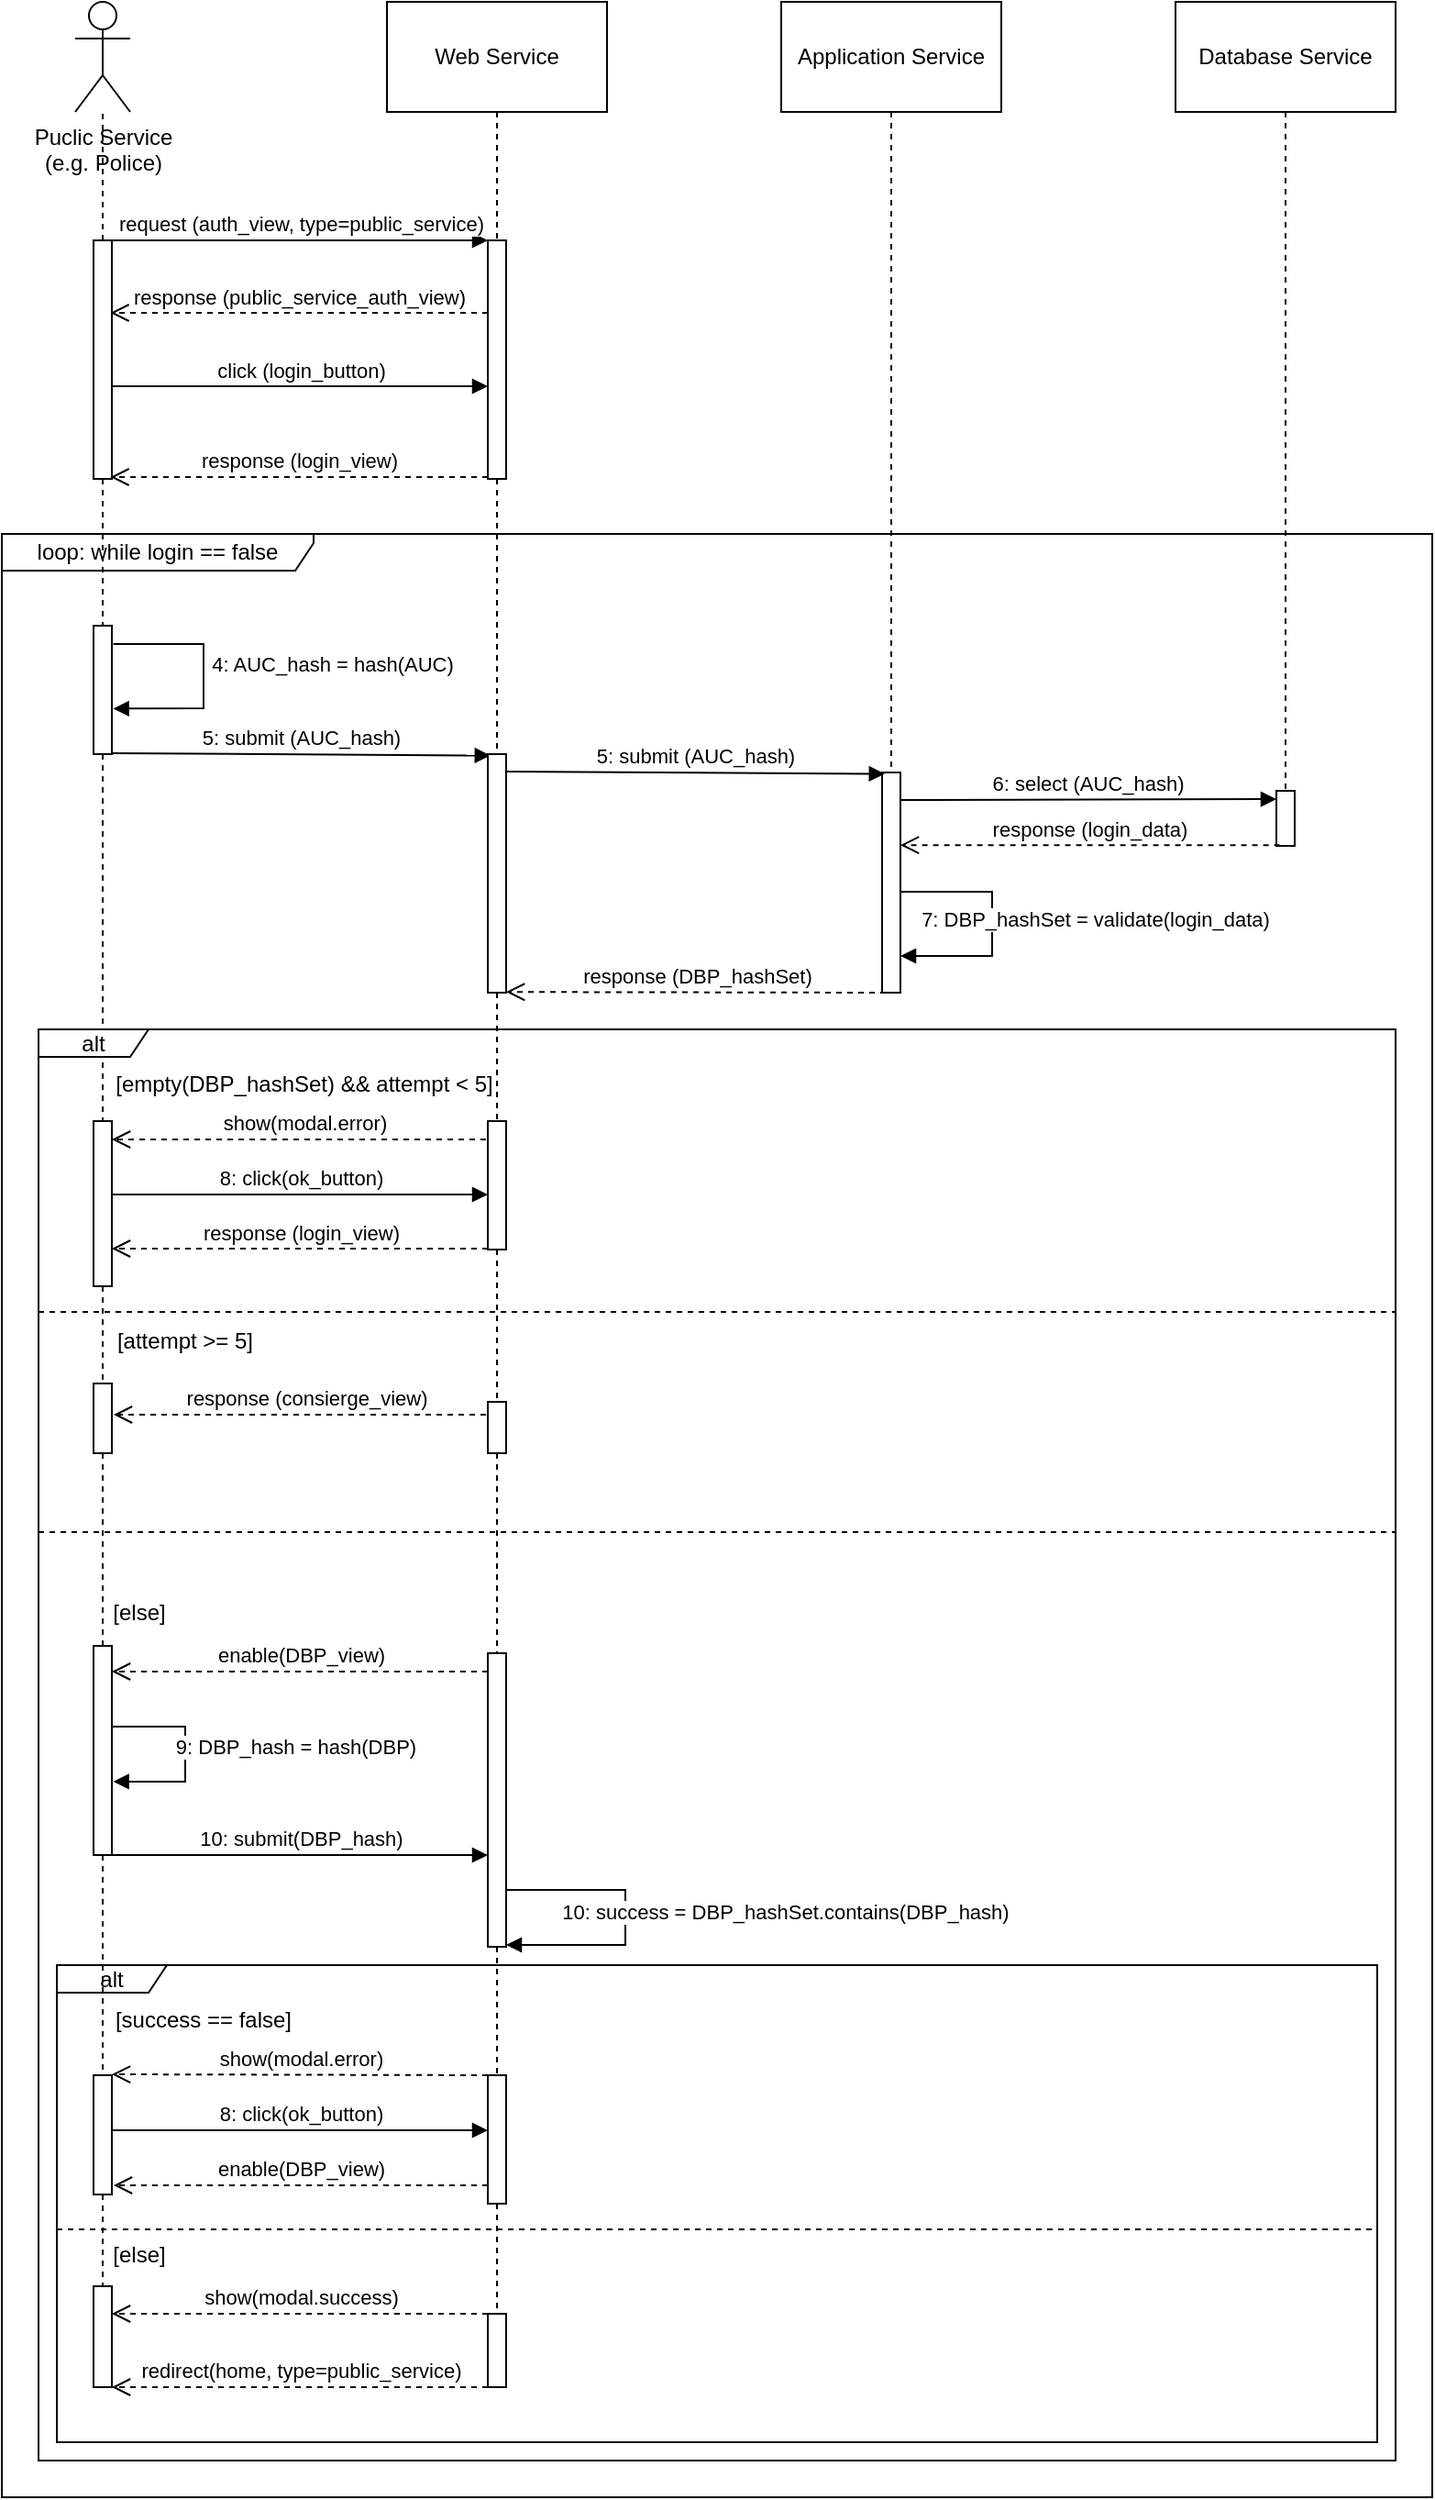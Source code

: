 <mxfile version="12.2.2" type="device" pages="1"><diagram id="0l35fYvt2VLwY3G6QWSN" name="Page-1"><mxGraphModel dx="1024" dy="627" grid="1" gridSize="10" guides="1" tooltips="1" connect="1" arrows="1" fold="1" page="1" pageScale="1" pageWidth="827" pageHeight="1169" math="0" shadow="0"><root><mxCell id="0"/><mxCell id="1" parent="0"/><mxCell id="PLQ887Ux_AyAiFEG9odd-96" value="loop: while login == false" style="shape=umlFrame;whiteSpace=wrap;html=1;width=170;height=20;" parent="1" vertex="1"><mxGeometry x="10" y="310" width="780" height="1070" as="geometry"/></mxCell><mxCell id="PLQ887Ux_AyAiFEG9odd-77" value="alt" style="shape=umlFrame;whiteSpace=wrap;html=1;width=60;height=15;" parent="1" vertex="1"><mxGeometry x="40" y="1090" width="720" height="260" as="geometry"/></mxCell><mxCell id="PLQ887Ux_AyAiFEG9odd-9" value="Puclic Service &lt;br&gt;(e.g. Police)" style="shape=umlActor;verticalLabelPosition=bottom;labelBackgroundColor=#ffffff;verticalAlign=top;html=1;outlineConnect=0;" parent="1" vertex="1"><mxGeometry x="50" y="20" width="30" height="60" as="geometry"/></mxCell><mxCell id="PLQ887Ux_AyAiFEG9odd-16" value="" style="edgeStyle=orthogonalEdgeStyle;rounded=0;orthogonalLoop=1;jettySize=auto;html=1;dashed=1;endArrow=none;endFill=0;" parent="1" source="PLQ887Ux_AyAiFEG9odd-10" target="PLQ887Ux_AyAiFEG9odd-14" edge="1"><mxGeometry relative="1" as="geometry"/></mxCell><mxCell id="PLQ887Ux_AyAiFEG9odd-10" value="Web Service" style="rounded=0;whiteSpace=wrap;html=1;" parent="1" vertex="1"><mxGeometry x="220" y="20" width="120" height="60" as="geometry"/></mxCell><mxCell id="PLQ887Ux_AyAiFEG9odd-17" value="" style="edgeStyle=orthogonalEdgeStyle;rounded=0;orthogonalLoop=1;jettySize=auto;html=1;endArrow=none;endFill=0;dashed=1;" parent="1" source="PLQ887Ux_AyAiFEG9odd-11" target="PLQ887Ux_AyAiFEG9odd-15" edge="1"><mxGeometry relative="1" as="geometry"/></mxCell><mxCell id="PLQ887Ux_AyAiFEG9odd-11" value="Database Service" style="rounded=0;whiteSpace=wrap;html=1;" parent="1" vertex="1"><mxGeometry x="650" y="20" width="120" height="60" as="geometry"/></mxCell><mxCell id="PLQ887Ux_AyAiFEG9odd-21" value="" style="edgeStyle=orthogonalEdgeStyle;rounded=0;orthogonalLoop=1;jettySize=auto;html=1;dashed=1;endArrow=none;endFill=0;" parent="1" source="PLQ887Ux_AyAiFEG9odd-13" edge="1"><mxGeometry relative="1" as="geometry"><mxPoint x="65" y="80" as="targetPoint"/></mxGeometry></mxCell><mxCell id="PLQ887Ux_AyAiFEG9odd-27" value="" style="edgeStyle=orthogonalEdgeStyle;rounded=0;orthogonalLoop=1;jettySize=auto;html=1;endArrow=none;endFill=0;dashed=1;" parent="1" source="PLQ887Ux_AyAiFEG9odd-13" target="PLQ887Ux_AyAiFEG9odd-26" edge="1"><mxGeometry relative="1" as="geometry"/></mxCell><mxCell id="PLQ887Ux_AyAiFEG9odd-13" value="" style="html=1;points=[];perimeter=orthogonalPerimeter;" parent="1" vertex="1"><mxGeometry x="60" y="150" width="10" height="130" as="geometry"/></mxCell><mxCell id="PLQ887Ux_AyAiFEG9odd-39" value="" style="edgeStyle=orthogonalEdgeStyle;rounded=0;orthogonalLoop=1;jettySize=auto;html=1;dashed=1;endArrow=none;endFill=0;" parent="1" source="PLQ887Ux_AyAiFEG9odd-26" target="PLQ887Ux_AyAiFEG9odd-38" edge="1"><mxGeometry relative="1" as="geometry"/></mxCell><mxCell id="PLQ887Ux_AyAiFEG9odd-26" value="" style="html=1;points=[];perimeter=orthogonalPerimeter;" parent="1" vertex="1"><mxGeometry x="60" y="360" width="10" height="70" as="geometry"/></mxCell><mxCell id="PLQ887Ux_AyAiFEG9odd-61" value="" style="edgeStyle=orthogonalEdgeStyle;rounded=0;orthogonalLoop=1;jettySize=auto;html=1;dashed=1;endArrow=none;endFill=0;" parent="1" source="PLQ887Ux_AyAiFEG9odd-38" target="PLQ887Ux_AyAiFEG9odd-60" edge="1"><mxGeometry relative="1" as="geometry"/></mxCell><mxCell id="PLQ887Ux_AyAiFEG9odd-38" value="" style="html=1;points=[];perimeter=orthogonalPerimeter;" parent="1" vertex="1"><mxGeometry x="60" y="630" width="10" height="90" as="geometry"/></mxCell><mxCell id="PLQ887Ux_AyAiFEG9odd-63" value="" style="edgeStyle=orthogonalEdgeStyle;rounded=0;orthogonalLoop=1;jettySize=auto;html=1;dashed=1;endArrow=none;endFill=0;" parent="1" source="PLQ887Ux_AyAiFEG9odd-60" target="PLQ887Ux_AyAiFEG9odd-62" edge="1"><mxGeometry relative="1" as="geometry"/></mxCell><mxCell id="PLQ887Ux_AyAiFEG9odd-60" value="" style="html=1;points=[];perimeter=orthogonalPerimeter;" parent="1" vertex="1"><mxGeometry x="60" y="773" width="10" height="38" as="geometry"/></mxCell><mxCell id="PLQ887Ux_AyAiFEG9odd-84" value="" style="edgeStyle=orthogonalEdgeStyle;rounded=0;orthogonalLoop=1;jettySize=auto;html=1;dashed=1;endArrow=none;endFill=0;" parent="1" source="PLQ887Ux_AyAiFEG9odd-62" target="PLQ887Ux_AyAiFEG9odd-83" edge="1"><mxGeometry relative="1" as="geometry"/></mxCell><mxCell id="PLQ887Ux_AyAiFEG9odd-62" value="" style="html=1;points=[];perimeter=orthogonalPerimeter;" parent="1" vertex="1"><mxGeometry x="60" y="916" width="10" height="114" as="geometry"/></mxCell><mxCell id="PLQ887Ux_AyAiFEG9odd-86" value="" style="edgeStyle=orthogonalEdgeStyle;rounded=0;orthogonalLoop=1;jettySize=auto;html=1;dashed=1;endArrow=none;endFill=0;" parent="1" source="PLQ887Ux_AyAiFEG9odd-83" target="PLQ887Ux_AyAiFEG9odd-85" edge="1"><mxGeometry relative="1" as="geometry"/></mxCell><mxCell id="PLQ887Ux_AyAiFEG9odd-83" value="" style="html=1;points=[];perimeter=orthogonalPerimeter;" parent="1" vertex="1"><mxGeometry x="60" y="1150" width="10" height="65" as="geometry"/></mxCell><mxCell id="PLQ887Ux_AyAiFEG9odd-85" value="" style="html=1;points=[];perimeter=orthogonalPerimeter;" parent="1" vertex="1"><mxGeometry x="60" y="1265" width="10" height="55" as="geometry"/></mxCell><mxCell id="PLQ887Ux_AyAiFEG9odd-29" value="" style="edgeStyle=orthogonalEdgeStyle;rounded=0;orthogonalLoop=1;jettySize=auto;html=1;dashed=1;endArrow=none;endFill=0;exitX=0.5;exitY=1;exitDx=0;exitDy=0;" parent="1" source="rjRX59cBHBVwaUOkzIj3-2" target="PLQ887Ux_AyAiFEG9odd-28" edge="1"><mxGeometry relative="1" as="geometry"/></mxCell><mxCell id="PLQ887Ux_AyAiFEG9odd-57" value="" style="edgeStyle=orthogonalEdgeStyle;rounded=0;orthogonalLoop=1;jettySize=auto;html=1;dashed=1;endArrow=none;endFill=0;" parent="1" source="rjRX59cBHBVwaUOkzIj3-7" target="PLQ887Ux_AyAiFEG9odd-56" edge="1"><mxGeometry relative="1" as="geometry"><Array as="points"><mxPoint x="280" y="650"/></Array></mxGeometry></mxCell><mxCell id="PLQ887Ux_AyAiFEG9odd-28" value="" style="html=1;points=[];perimeter=orthogonalPerimeter;" parent="1" vertex="1"><mxGeometry x="490" y="440" width="10" height="120" as="geometry"/></mxCell><mxCell id="PLQ887Ux_AyAiFEG9odd-15" value="" style="html=1;points=[];perimeter=orthogonalPerimeter;" parent="1" vertex="1"><mxGeometry x="705" y="450" width="10" height="30" as="geometry"/></mxCell><mxCell id="PLQ887Ux_AyAiFEG9odd-22" value="request (auth_view, type=public_service)" style="html=1;verticalAlign=bottom;endArrow=block;" parent="1" target="PLQ887Ux_AyAiFEG9odd-14" edge="1"><mxGeometry width="80" relative="1" as="geometry"><mxPoint x="70" y="150" as="sourcePoint"/><mxPoint x="350" y="145" as="targetPoint"/></mxGeometry></mxCell><mxCell id="PLQ887Ux_AyAiFEG9odd-23" value="response (public_service_auth_view)" style="html=1;verticalAlign=bottom;endArrow=open;dashed=1;endSize=8;entryX=0.92;entryY=0.4;entryDx=0;entryDy=0;entryPerimeter=0;" parent="1" edge="1" source="PLQ887Ux_AyAiFEG9odd-14"><mxGeometry relative="1" as="geometry"><mxPoint x="375" y="189.5" as="sourcePoint"/><mxPoint x="69.2" y="189.5" as="targetPoint"/></mxGeometry></mxCell><mxCell id="PLQ887Ux_AyAiFEG9odd-24" value="click (login_button)" style="html=1;verticalAlign=bottom;endArrow=block;" parent="1" edge="1" target="PLQ887Ux_AyAiFEG9odd-14"><mxGeometry width="80" relative="1" as="geometry"><mxPoint x="70" y="229.5" as="sourcePoint"/><mxPoint x="375" y="229.5" as="targetPoint"/></mxGeometry></mxCell><mxCell id="PLQ887Ux_AyAiFEG9odd-25" value="response (login_view)" style="html=1;verticalAlign=bottom;endArrow=open;dashed=1;endSize=8;entryX=0.92;entryY=0.4;entryDx=0;entryDy=0;entryPerimeter=0;" parent="1" edge="1" source="PLQ887Ux_AyAiFEG9odd-14"><mxGeometry relative="1" as="geometry"><mxPoint x="375" y="279" as="sourcePoint"/><mxPoint x="69.2" y="279" as="targetPoint"/></mxGeometry></mxCell><mxCell id="PLQ887Ux_AyAiFEG9odd-31" value="5: submit (AUC_hash)" style="html=1;verticalAlign=bottom;endArrow=block;entryX=0.14;entryY=0.006;entryDx=0;entryDy=0;entryPerimeter=0;" parent="1" edge="1" target="rjRX59cBHBVwaUOkzIj3-4"><mxGeometry width="80" relative="1" as="geometry"><mxPoint x="70" y="429.5" as="sourcePoint"/><mxPoint x="260" y="430" as="targetPoint"/></mxGeometry></mxCell><mxCell id="PLQ887Ux_AyAiFEG9odd-33" value="6: select (AUC_hash)" style="html=1;verticalAlign=bottom;endArrow=block;" parent="1" edge="1"><mxGeometry width="80" relative="1" as="geometry"><mxPoint x="500" y="455" as="sourcePoint"/><mxPoint x="705" y="454.5" as="targetPoint"/></mxGeometry></mxCell><mxCell id="PLQ887Ux_AyAiFEG9odd-34" value="show(modal.error)" style="html=1;verticalAlign=bottom;endArrow=open;dashed=1;endSize=8;" parent="1" edge="1"><mxGeometry relative="1" as="geometry"><mxPoint x="280" y="640" as="sourcePoint"/><mxPoint x="70" y="640" as="targetPoint"/></mxGeometry></mxCell><mxCell id="PLQ887Ux_AyAiFEG9odd-35" value="7: DBP_hashSet = validate(login_data)" style="html=1;verticalAlign=bottom;endArrow=block;rounded=0;" parent="1" source="PLQ887Ux_AyAiFEG9odd-28" target="PLQ887Ux_AyAiFEG9odd-28" edge="1"><mxGeometry x="0.315" y="-61" width="80" relative="1" as="geometry"><mxPoint x="385" y="460" as="sourcePoint"/><mxPoint x="690" y="460" as="targetPoint"/><Array as="points"><mxPoint x="550" y="505"/><mxPoint x="550" y="540"/><mxPoint x="520" y="540"/></Array><mxPoint x="60" y="50" as="offset"/></mxGeometry></mxCell><mxCell id="PLQ887Ux_AyAiFEG9odd-37" value="4: AUC_hash = hash(AUC)" style="html=1;verticalAlign=bottom;endArrow=block;rounded=0;entryX=1.08;entryY=0.646;entryDx=0;entryDy=0;entryPerimeter=0;exitX=1.08;exitY=0.143;exitDx=0;exitDy=0;exitPerimeter=0;" parent="1" source="PLQ887Ux_AyAiFEG9odd-26" target="PLQ887Ux_AyAiFEG9odd-26" edge="1"><mxGeometry x="0.262" y="-72" width="80" relative="1" as="geometry"><mxPoint x="395" y="515" as="sourcePoint"/><mxPoint x="395" y="561" as="targetPoint"/><Array as="points"><mxPoint x="120" y="370"/><mxPoint x="120" y="405"/></Array><mxPoint x="70" y="57" as="offset"/></mxGeometry></mxCell><mxCell id="PLQ887Ux_AyAiFEG9odd-41" value="" style="line;strokeWidth=1;fillColor=none;align=left;verticalAlign=middle;spacingTop=-1;spacingLeft=3;spacingRight=3;rotatable=0;labelPosition=right;points=[];portConstraint=eastwest;dashed=1;" parent="1" vertex="1"><mxGeometry x="30" y="730" width="740" height="8" as="geometry"/></mxCell><mxCell id="PLQ887Ux_AyAiFEG9odd-46" value="" style="line;strokeWidth=1;fillColor=none;align=left;verticalAlign=middle;spacingTop=-1;spacingLeft=3;spacingRight=3;rotatable=0;labelPosition=right;points=[];portConstraint=eastwest;dashed=1;" parent="1" vertex="1"><mxGeometry x="30" y="850" width="740" height="8" as="geometry"/></mxCell><mxCell id="PLQ887Ux_AyAiFEG9odd-51" value="[empty(DBP_hashSet) &amp;amp;&amp;amp; attempt &amp;lt; 5]" style="text;html=1;strokeColor=none;fillColor=none;align=center;verticalAlign=middle;whiteSpace=wrap;rounded=0;dashed=1;" parent="1" vertex="1"><mxGeometry x="65" y="600" width="220" height="20" as="geometry"/></mxCell><mxCell id="PLQ887Ux_AyAiFEG9odd-52" value="[attempt &amp;gt;= 5]" style="text;html=1;strokeColor=none;fillColor=none;align=center;verticalAlign=middle;whiteSpace=wrap;rounded=0;dashed=1;" parent="1" vertex="1"><mxGeometry x="70" y="740" width="80" height="20" as="geometry"/></mxCell><mxCell id="PLQ887Ux_AyAiFEG9odd-53" value="[else]" style="text;html=1;strokeColor=none;fillColor=none;align=center;verticalAlign=middle;whiteSpace=wrap;rounded=0;dashed=1;" parent="1" vertex="1"><mxGeometry x="70" y="888" width="30" height="20" as="geometry"/></mxCell><mxCell id="PLQ887Ux_AyAiFEG9odd-59" value="" style="edgeStyle=orthogonalEdgeStyle;rounded=0;orthogonalLoop=1;jettySize=auto;html=1;dashed=1;endArrow=none;endFill=0;" parent="1" source="PLQ887Ux_AyAiFEG9odd-56" target="PLQ887Ux_AyAiFEG9odd-58" edge="1"><mxGeometry relative="1" as="geometry"/></mxCell><mxCell id="PLQ887Ux_AyAiFEG9odd-80" value="" style="edgeStyle=orthogonalEdgeStyle;rounded=0;orthogonalLoop=1;jettySize=auto;html=1;endArrow=none;endFill=0;dashed=1;" parent="1" source="PLQ887Ux_AyAiFEG9odd-58" target="PLQ887Ux_AyAiFEG9odd-79" edge="1"><mxGeometry relative="1" as="geometry"/></mxCell><mxCell id="PLQ887Ux_AyAiFEG9odd-58" value="" style="html=1;points=[];perimeter=orthogonalPerimeter;" parent="1" vertex="1"><mxGeometry x="275" y="920" width="10" height="160" as="geometry"/></mxCell><mxCell id="PLQ887Ux_AyAiFEG9odd-82" value="" style="edgeStyle=orthogonalEdgeStyle;rounded=0;orthogonalLoop=1;jettySize=auto;html=1;dashed=1;endArrow=none;endFill=0;" parent="1" source="PLQ887Ux_AyAiFEG9odd-79" target="PLQ887Ux_AyAiFEG9odd-81" edge="1"><mxGeometry relative="1" as="geometry"/></mxCell><mxCell id="PLQ887Ux_AyAiFEG9odd-65" value="8: click(ok_button)" style="html=1;verticalAlign=bottom;endArrow=block;" parent="1" edge="1" target="rjRX59cBHBVwaUOkzIj3-7"><mxGeometry width="80" relative="1" as="geometry"><mxPoint x="70" y="670" as="sourcePoint"/><mxPoint x="375" y="670" as="targetPoint"/></mxGeometry></mxCell><mxCell id="PLQ887Ux_AyAiFEG9odd-66" value="response (login_view)" style="html=1;verticalAlign=bottom;endArrow=open;dashed=1;endSize=8;" parent="1" edge="1" source="rjRX59cBHBVwaUOkzIj3-7"><mxGeometry relative="1" as="geometry"><mxPoint x="374" y="699.5" as="sourcePoint"/><mxPoint x="70" y="699.5" as="targetPoint"/></mxGeometry></mxCell><mxCell id="PLQ887Ux_AyAiFEG9odd-67" value="response (consierge_view)" style="html=1;verticalAlign=bottom;endArrow=open;dashed=1;endSize=8;" parent="1" edge="1"><mxGeometry relative="1" as="geometry"><mxPoint x="280" y="790" as="sourcePoint"/><mxPoint x="71" y="790" as="targetPoint"/></mxGeometry></mxCell><mxCell id="PLQ887Ux_AyAiFEG9odd-69" value="enable(DBP_view)" style="html=1;verticalAlign=bottom;endArrow=open;dashed=1;endSize=8;" parent="1" edge="1" source="PLQ887Ux_AyAiFEG9odd-58"><mxGeometry relative="1" as="geometry"><mxPoint x="270" y="930" as="sourcePoint"/><mxPoint x="70" y="930" as="targetPoint"/></mxGeometry></mxCell><mxCell id="PLQ887Ux_AyAiFEG9odd-72" value="10: submit(DBP_hash)" style="html=1;verticalAlign=bottom;endArrow=block;" parent="1" edge="1" target="PLQ887Ux_AyAiFEG9odd-58"><mxGeometry width="80" relative="1" as="geometry"><mxPoint x="70" y="1030" as="sourcePoint"/><mxPoint x="375" y="1030" as="targetPoint"/></mxGeometry></mxCell><mxCell id="PLQ887Ux_AyAiFEG9odd-75" value="9: DBP_hash = hash(DBP)" style="html=1;verticalAlign=bottom;endArrow=block;entryX=1.08;entryY=0.649;entryDx=0;entryDy=0;entryPerimeter=0;rounded=0;" parent="1" target="PLQ887Ux_AyAiFEG9odd-62" edge="1"><mxGeometry x="0.282" y="-61" width="80" relative="1" as="geometry"><mxPoint x="70" y="960" as="sourcePoint"/><mxPoint x="150" y="960" as="targetPoint"/><Array as="points"><mxPoint x="110" y="960"/><mxPoint x="110" y="990"/></Array><mxPoint x="60" y="51" as="offset"/></mxGeometry></mxCell><mxCell id="PLQ887Ux_AyAiFEG9odd-76" value="10: success = DBP_hashSet.contains(DBP_hash)" style="html=1;verticalAlign=bottom;endArrow=block;rounded=0;" parent="1" edge="1" target="PLQ887Ux_AyAiFEG9odd-58" source="PLQ887Ux_AyAiFEG9odd-58"><mxGeometry x="0.282" y="-94" width="80" relative="1" as="geometry"><mxPoint x="386" y="1049" as="sourcePoint"/><mxPoint x="290" y="1079" as="targetPoint"/><Array as="points"><mxPoint x="350" y="1049"/><mxPoint x="350" y="1079"/></Array><mxPoint x="94" y="85" as="offset"/></mxGeometry></mxCell><mxCell id="PLQ887Ux_AyAiFEG9odd-78" value="" style="line;strokeWidth=1;fillColor=none;align=left;verticalAlign=middle;spacingTop=-1;spacingLeft=3;spacingRight=3;rotatable=0;labelPosition=right;points=[];portConstraint=eastwest;dashed=1;" parent="1" vertex="1"><mxGeometry x="40" y="1230" width="720" height="8" as="geometry"/></mxCell><mxCell id="PLQ887Ux_AyAiFEG9odd-87" value="[else]" style="text;html=1;strokeColor=none;fillColor=none;align=center;verticalAlign=middle;whiteSpace=wrap;rounded=0;dashed=1;" parent="1" vertex="1"><mxGeometry x="70" y="1238" width="30" height="20" as="geometry"/></mxCell><mxCell id="PLQ887Ux_AyAiFEG9odd-90" value="[success == false]" style="text;html=1;strokeColor=none;fillColor=none;align=center;verticalAlign=middle;whiteSpace=wrap;rounded=0;dashed=1;" parent="1" vertex="1"><mxGeometry x="65" y="1110" width="110" height="20" as="geometry"/></mxCell><mxCell id="PLQ887Ux_AyAiFEG9odd-91" value="show(modal.error)" style="html=1;verticalAlign=bottom;endArrow=open;dashed=1;endSize=8;" parent="1" edge="1" source="PLQ887Ux_AyAiFEG9odd-79"><mxGeometry relative="1" as="geometry"><mxPoint x="374" y="1149.5" as="sourcePoint"/><mxPoint x="70" y="1149.5" as="targetPoint"/></mxGeometry></mxCell><mxCell id="PLQ887Ux_AyAiFEG9odd-93" value="enable(DBP_view)" style="html=1;verticalAlign=bottom;endArrow=open;dashed=1;endSize=8;" parent="1" edge="1" source="PLQ887Ux_AyAiFEG9odd-79"><mxGeometry relative="1" as="geometry"><mxPoint x="375" y="1210" as="sourcePoint"/><mxPoint x="71" y="1210" as="targetPoint"/></mxGeometry></mxCell><mxCell id="PLQ887Ux_AyAiFEG9odd-94" value="show(modal.success)" style="html=1;verticalAlign=bottom;endArrow=open;dashed=1;endSize=8;" parent="1" edge="1" source="PLQ887Ux_AyAiFEG9odd-81"><mxGeometry relative="1" as="geometry"><mxPoint x="374" y="1280" as="sourcePoint"/><mxPoint x="70" y="1280" as="targetPoint"/></mxGeometry></mxCell><mxCell id="PLQ887Ux_AyAiFEG9odd-95" value="redirect(home, type=public_service)" style="html=1;verticalAlign=bottom;endArrow=open;dashed=1;endSize=8;" parent="1" edge="1" source="PLQ887Ux_AyAiFEG9odd-81"><mxGeometry relative="1" as="geometry"><mxPoint x="374" y="1320" as="sourcePoint"/><mxPoint x="70" y="1320" as="targetPoint"/></mxGeometry></mxCell><mxCell id="PLQ887Ux_AyAiFEG9odd-97" value="response (login_data)" style="html=1;verticalAlign=bottom;endArrow=open;dashed=1;endSize=8;exitX=0.18;exitY=0.987;exitDx=0;exitDy=0;exitPerimeter=0;" parent="1" source="PLQ887Ux_AyAiFEG9odd-15" edge="1" target="PLQ887Ux_AyAiFEG9odd-28"><mxGeometry relative="1" as="geometry"><mxPoint x="465" y="470" as="sourcePoint"/><mxPoint x="500" y="470" as="targetPoint"/></mxGeometry></mxCell><mxCell id="rjRX59cBHBVwaUOkzIj3-3" value="" style="edgeStyle=orthogonalEdgeStyle;rounded=0;orthogonalLoop=1;jettySize=auto;html=1;dashed=1;labelBackgroundColor=none;startArrow=none;startFill=0;endArrow=none;endFill=0;" edge="1" parent="1" source="PLQ887Ux_AyAiFEG9odd-14" target="rjRX59cBHBVwaUOkzIj3-4"><mxGeometry relative="1" as="geometry"><mxPoint x="340" y="240" as="targetPoint"/></mxGeometry></mxCell><mxCell id="PLQ887Ux_AyAiFEG9odd-14" value="" style="html=1;points=[];perimeter=orthogonalPerimeter;" parent="1" vertex="1"><mxGeometry x="275" y="150" width="10" height="130" as="geometry"/></mxCell><mxCell id="rjRX59cBHBVwaUOkzIj3-2" value="Application Service" style="rounded=0;whiteSpace=wrap;html=1;" vertex="1" parent="1"><mxGeometry x="435" y="20" width="120" height="60" as="geometry"/></mxCell><mxCell id="rjRX59cBHBVwaUOkzIj3-8" value="" style="edgeStyle=orthogonalEdgeStyle;rounded=0;orthogonalLoop=1;jettySize=auto;html=1;dashed=1;labelBackgroundColor=none;startArrow=none;startFill=0;endArrow=none;endFill=0;" edge="1" parent="1" source="rjRX59cBHBVwaUOkzIj3-4" target="rjRX59cBHBVwaUOkzIj3-7"><mxGeometry relative="1" as="geometry"/></mxCell><mxCell id="rjRX59cBHBVwaUOkzIj3-4" value="" style="html=1;points=[];perimeter=orthogonalPerimeter;" vertex="1" parent="1"><mxGeometry x="275" y="430" width="10" height="130" as="geometry"/></mxCell><mxCell id="rjRX59cBHBVwaUOkzIj3-7" value="" style="html=1;points=[];perimeter=orthogonalPerimeter;" vertex="1" parent="1"><mxGeometry x="275" y="630" width="10" height="70" as="geometry"/></mxCell><mxCell id="rjRX59cBHBVwaUOkzIj3-5" value="5: submit (AUC_hash)" style="html=1;verticalAlign=bottom;endArrow=block;entryX=0.14;entryY=0.006;entryDx=0;entryDy=0;entryPerimeter=0;" edge="1" parent="1"><mxGeometry width="80" relative="1" as="geometry"><mxPoint x="285" y="439.5" as="sourcePoint"/><mxPoint x="491.4" y="440.78" as="targetPoint"/></mxGeometry></mxCell><mxCell id="rjRX59cBHBVwaUOkzIj3-6" value="response (DBP_hashSet)" style="html=1;verticalAlign=bottom;endArrow=open;dashed=1;endSize=8;" edge="1" parent="1"><mxGeometry relative="1" as="geometry"><mxPoint x="492" y="560" as="sourcePoint"/><mxPoint x="285" y="559.61" as="targetPoint"/></mxGeometry></mxCell><mxCell id="PLQ887Ux_AyAiFEG9odd-79" value="" style="html=1;points=[];perimeter=orthogonalPerimeter;" parent="1" vertex="1"><mxGeometry x="275" y="1150" width="10" height="70" as="geometry"/></mxCell><mxCell id="rjRX59cBHBVwaUOkzIj3-9" value="8: click(ok_button)" style="html=1;verticalAlign=bottom;endArrow=block;" edge="1" parent="1" target="PLQ887Ux_AyAiFEG9odd-79"><mxGeometry width="80" relative="1" as="geometry"><mxPoint x="70" y="1180" as="sourcePoint"/><mxPoint x="375" y="1180" as="targetPoint"/></mxGeometry></mxCell><mxCell id="PLQ887Ux_AyAiFEG9odd-81" value="" style="html=1;points=[];perimeter=orthogonalPerimeter;" parent="1" vertex="1"><mxGeometry x="275" y="1280" width="10" height="40" as="geometry"/></mxCell><mxCell id="PLQ887Ux_AyAiFEG9odd-56" value="" style="html=1;points=[];perimeter=orthogonalPerimeter;" parent="1" vertex="1"><mxGeometry x="275" y="783" width="10" height="28" as="geometry"/></mxCell><mxCell id="PLQ887Ux_AyAiFEG9odd-40" value="alt" style="shape=umlFrame;whiteSpace=wrap;html=1;width=60;height=15;" parent="1" vertex="1"><mxGeometry x="30" y="580" width="740" height="780" as="geometry"/></mxCell></root></mxGraphModel></diagram></mxfile>